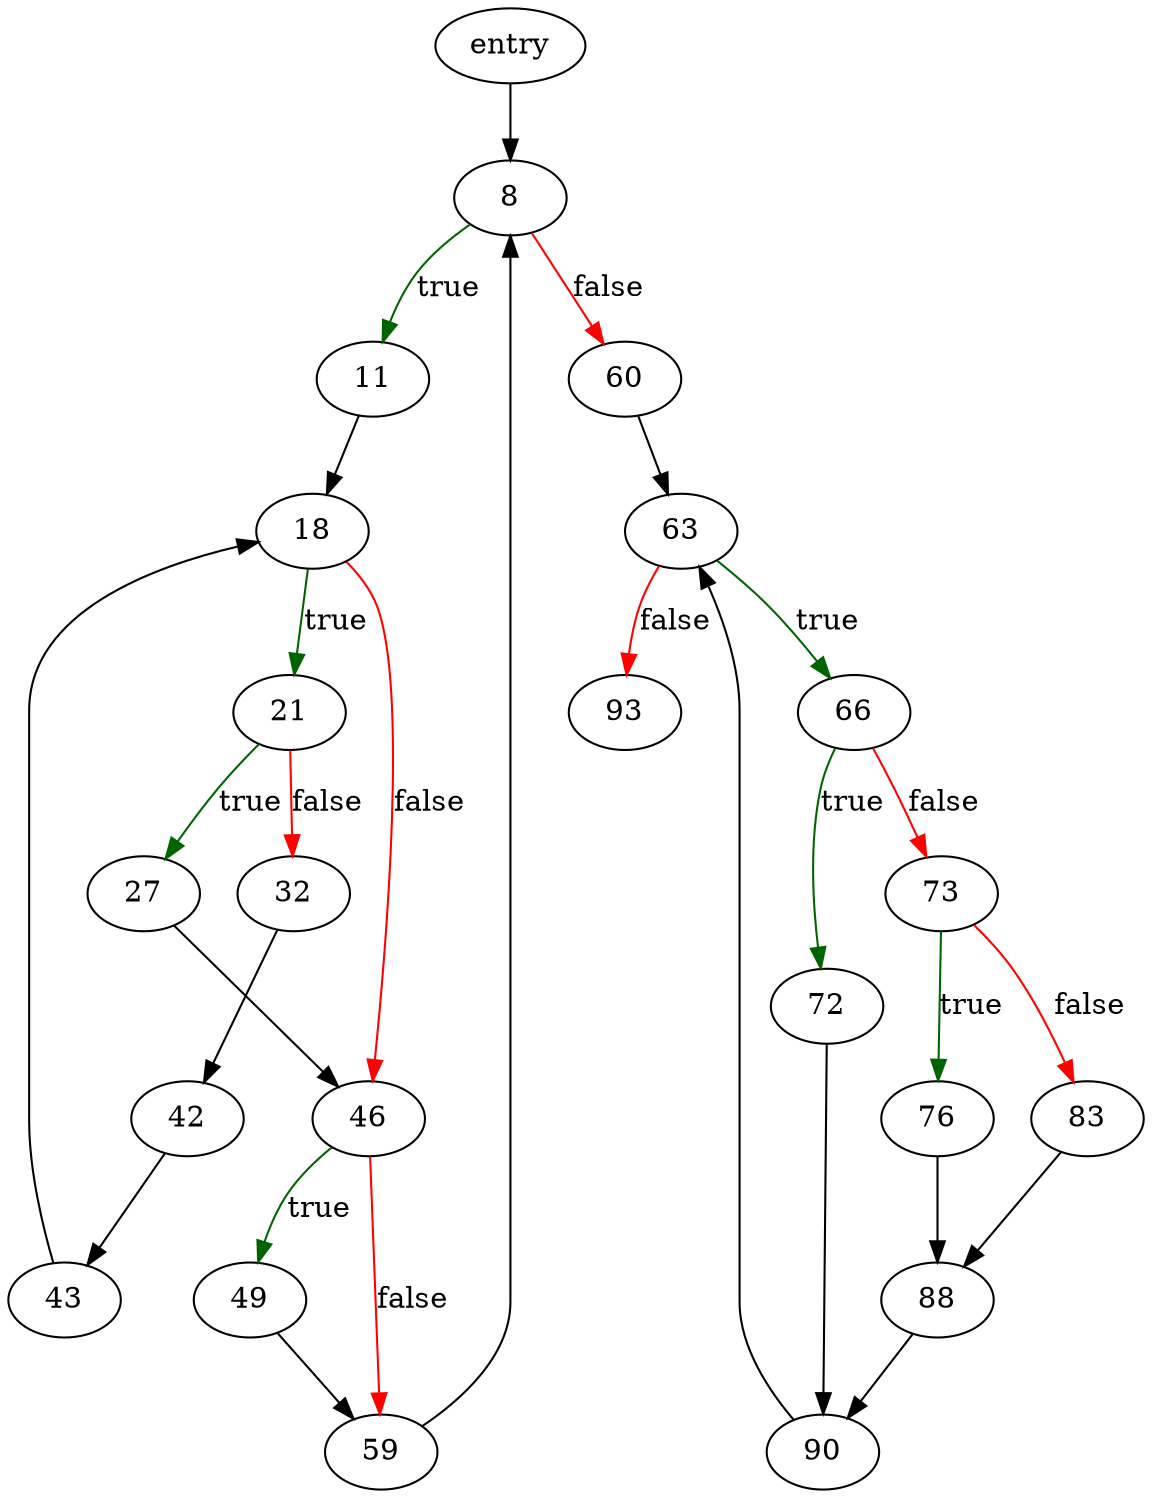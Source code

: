digraph "pcacheSortDirtyList" {
	// Node definitions.
	1 [label=entry];
	8;
	11;
	18;
	21;
	27;
	32;
	42;
	43;
	46;
	49;
	59;
	60;
	63;
	66;
	72;
	73;
	76;
	83;
	88;
	90;
	93;

	// Edge definitions.
	1 -> 8;
	8 -> 11 [
		color=darkgreen
		label=true
	];
	8 -> 60 [
		color=red
		label=false
	];
	11 -> 18;
	18 -> 21 [
		color=darkgreen
		label=true
	];
	18 -> 46 [
		color=red
		label=false
	];
	21 -> 27 [
		color=darkgreen
		label=true
	];
	21 -> 32 [
		color=red
		label=false
	];
	27 -> 46;
	32 -> 42;
	42 -> 43;
	43 -> 18;
	46 -> 49 [
		color=darkgreen
		label=true
	];
	46 -> 59 [
		color=red
		label=false
	];
	49 -> 59;
	59 -> 8;
	60 -> 63;
	63 -> 66 [
		color=darkgreen
		label=true
	];
	63 -> 93 [
		color=red
		label=false
	];
	66 -> 72 [
		color=darkgreen
		label=true
	];
	66 -> 73 [
		color=red
		label=false
	];
	72 -> 90;
	73 -> 76 [
		color=darkgreen
		label=true
	];
	73 -> 83 [
		color=red
		label=false
	];
	76 -> 88;
	83 -> 88;
	88 -> 90;
	90 -> 63;
}